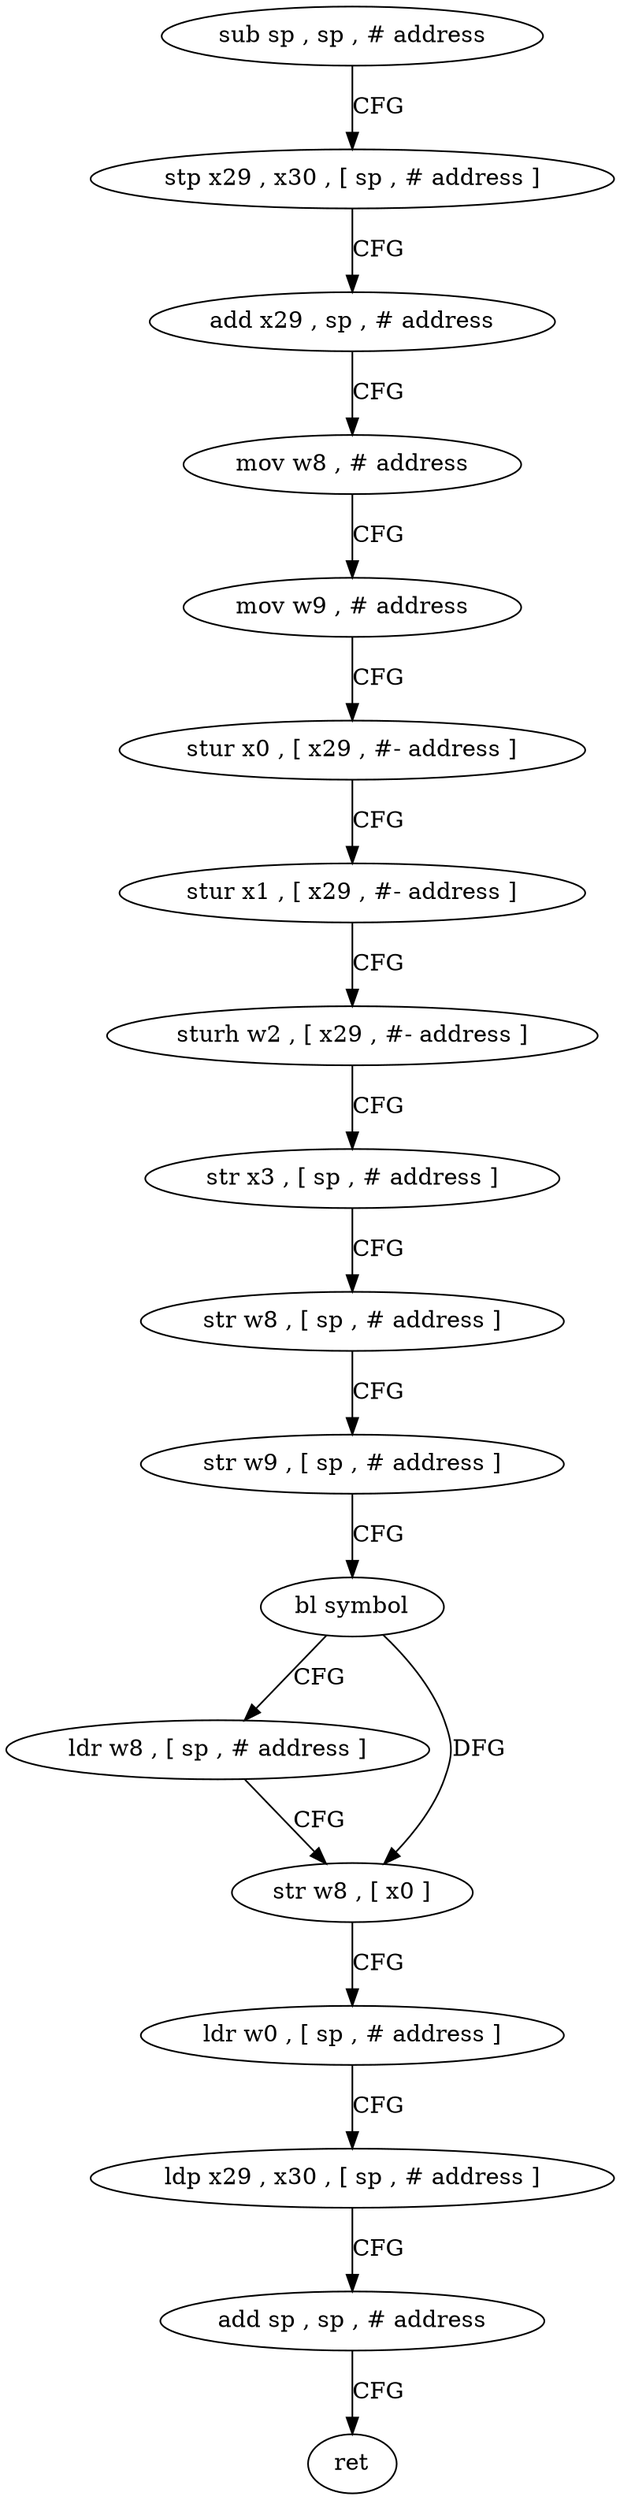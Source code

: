 digraph "func" {
"4286788" [label = "sub sp , sp , # address" ]
"4286792" [label = "stp x29 , x30 , [ sp , # address ]" ]
"4286796" [label = "add x29 , sp , # address" ]
"4286800" [label = "mov w8 , # address" ]
"4286804" [label = "mov w9 , # address" ]
"4286808" [label = "stur x0 , [ x29 , #- address ]" ]
"4286812" [label = "stur x1 , [ x29 , #- address ]" ]
"4286816" [label = "sturh w2 , [ x29 , #- address ]" ]
"4286820" [label = "str x3 , [ sp , # address ]" ]
"4286824" [label = "str w8 , [ sp , # address ]" ]
"4286828" [label = "str w9 , [ sp , # address ]" ]
"4286832" [label = "bl symbol" ]
"4286836" [label = "ldr w8 , [ sp , # address ]" ]
"4286840" [label = "str w8 , [ x0 ]" ]
"4286844" [label = "ldr w0 , [ sp , # address ]" ]
"4286848" [label = "ldp x29 , x30 , [ sp , # address ]" ]
"4286852" [label = "add sp , sp , # address" ]
"4286856" [label = "ret" ]
"4286788" -> "4286792" [ label = "CFG" ]
"4286792" -> "4286796" [ label = "CFG" ]
"4286796" -> "4286800" [ label = "CFG" ]
"4286800" -> "4286804" [ label = "CFG" ]
"4286804" -> "4286808" [ label = "CFG" ]
"4286808" -> "4286812" [ label = "CFG" ]
"4286812" -> "4286816" [ label = "CFG" ]
"4286816" -> "4286820" [ label = "CFG" ]
"4286820" -> "4286824" [ label = "CFG" ]
"4286824" -> "4286828" [ label = "CFG" ]
"4286828" -> "4286832" [ label = "CFG" ]
"4286832" -> "4286836" [ label = "CFG" ]
"4286832" -> "4286840" [ label = "DFG" ]
"4286836" -> "4286840" [ label = "CFG" ]
"4286840" -> "4286844" [ label = "CFG" ]
"4286844" -> "4286848" [ label = "CFG" ]
"4286848" -> "4286852" [ label = "CFG" ]
"4286852" -> "4286856" [ label = "CFG" ]
}
